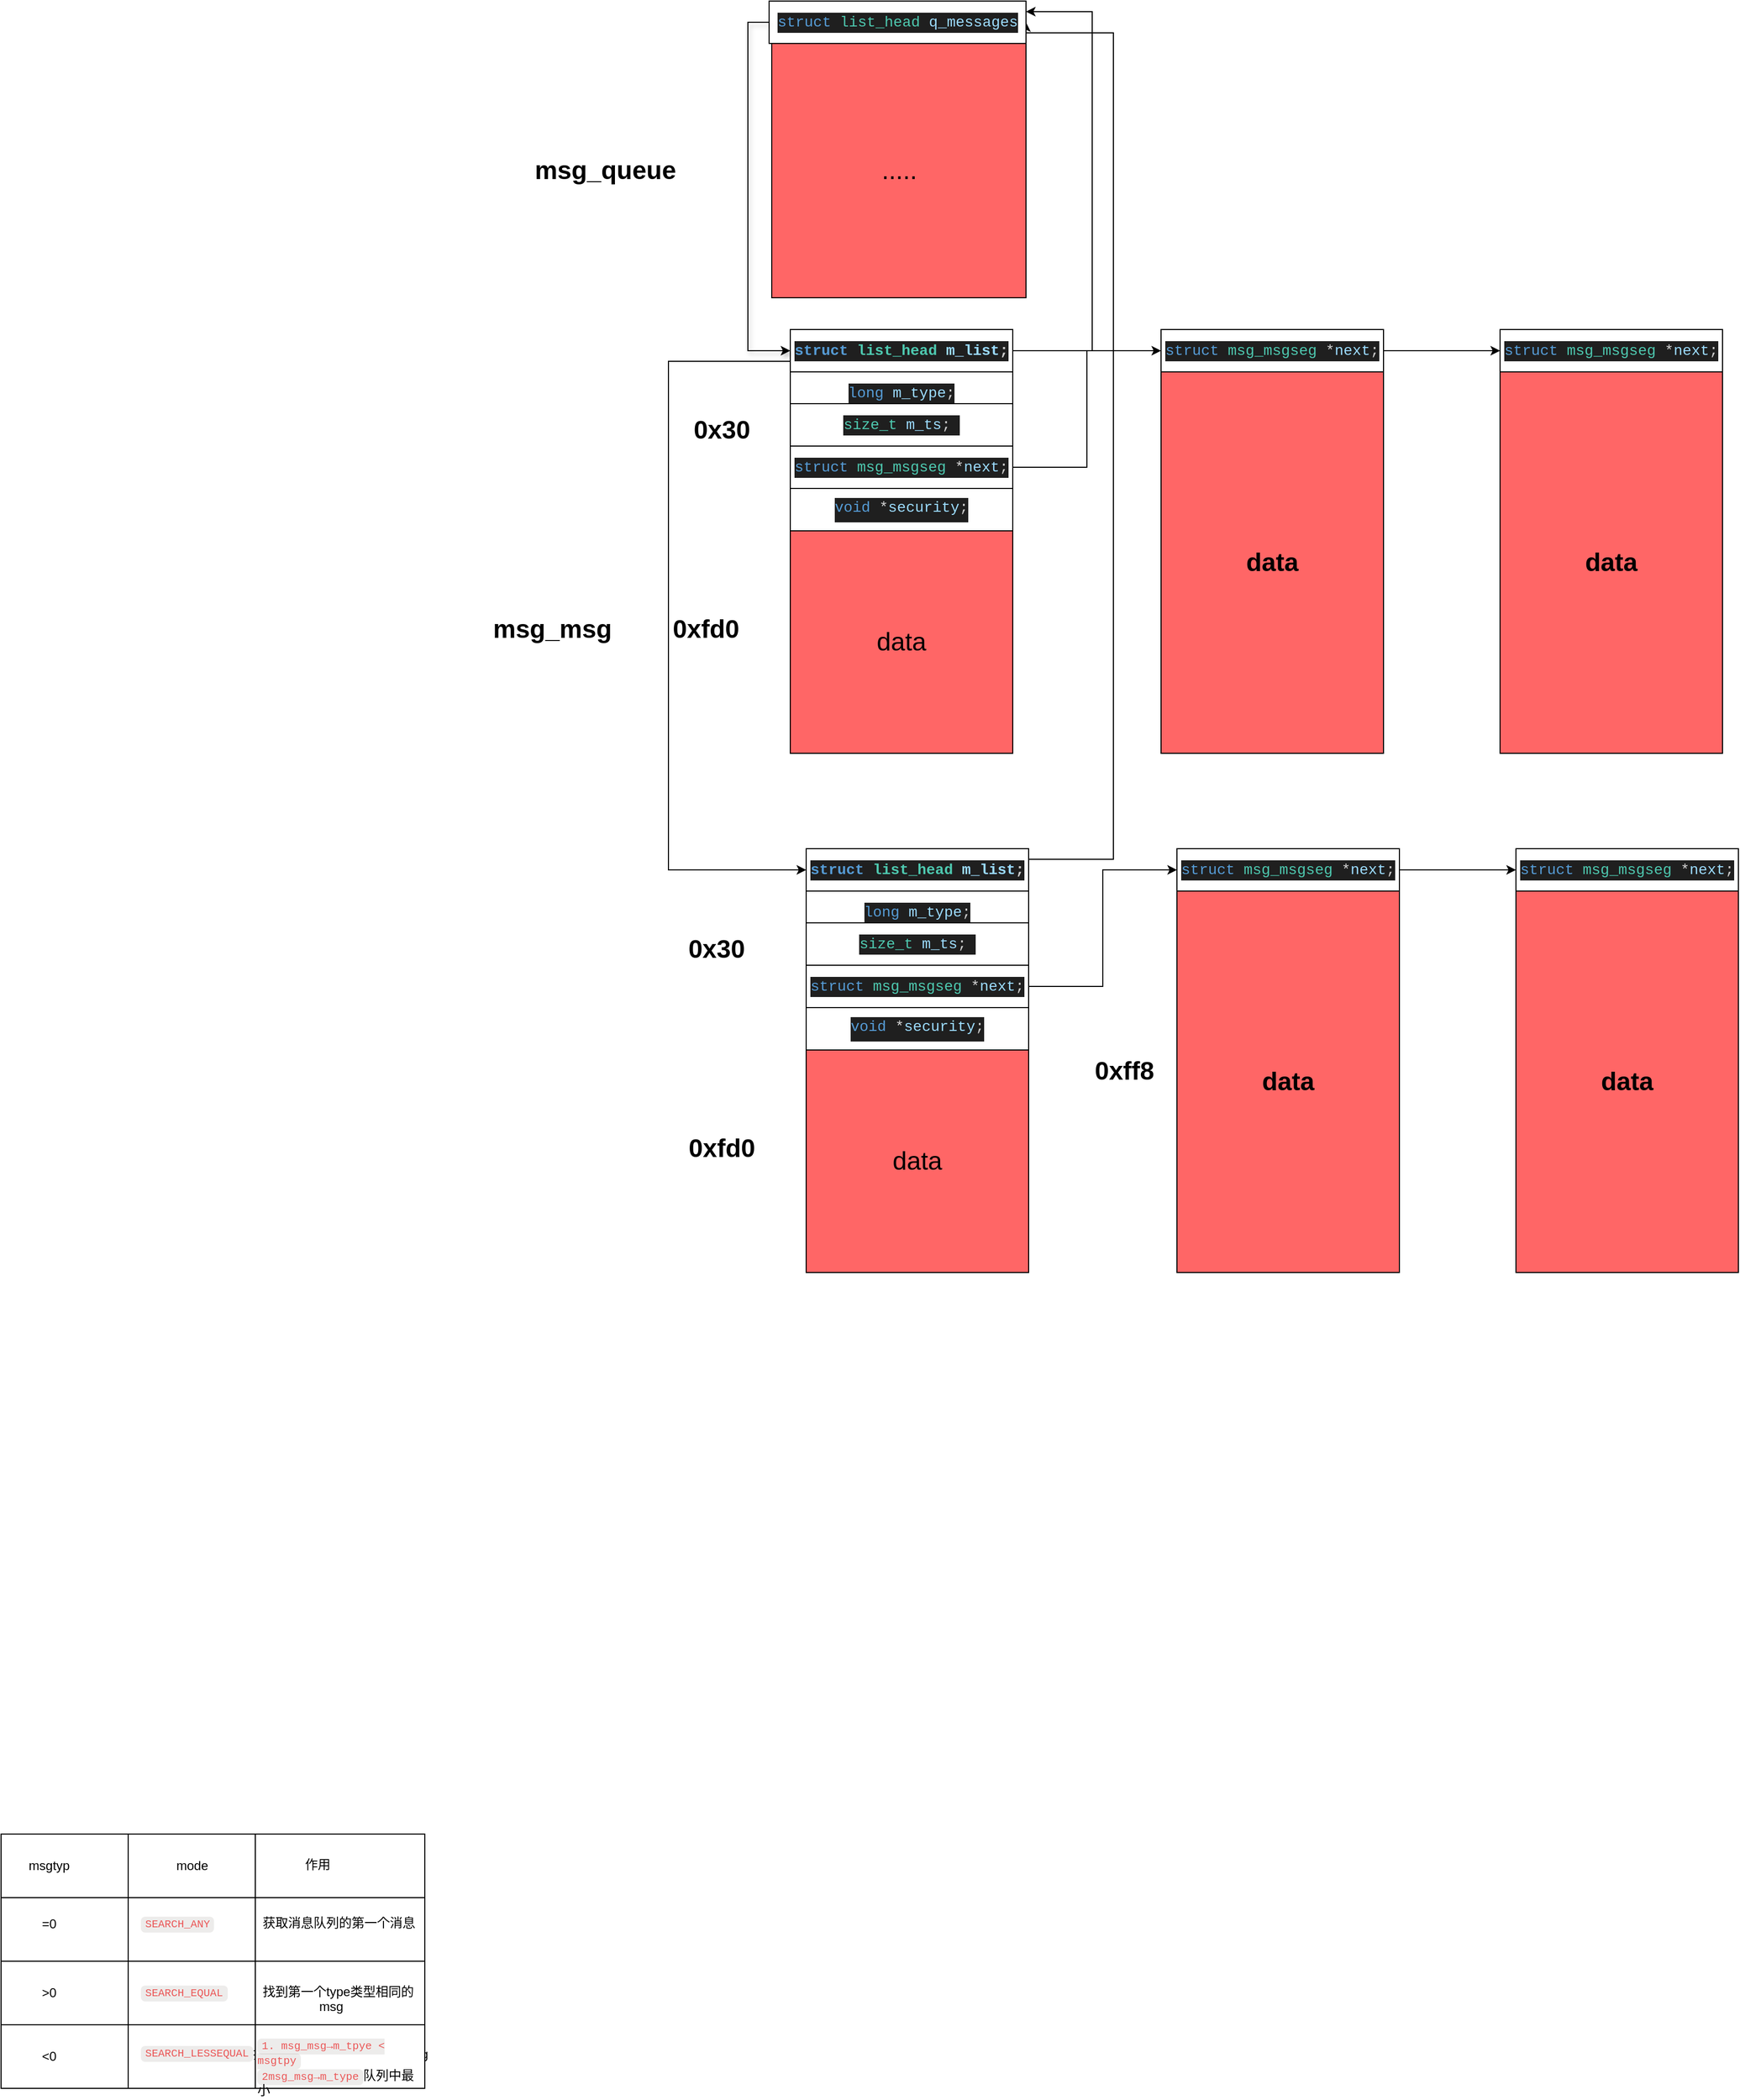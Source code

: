 <mxfile version="24.7.17">
  <diagram name="第 1 页" id="jtSVme3HzTJTa3GQ6p2B">
    <mxGraphModel dx="4239" dy="2384" grid="1" gridSize="10" guides="1" tooltips="1" connect="1" arrows="1" fold="1" page="1" pageScale="1" pageWidth="827" pageHeight="1169" math="0" shadow="0">
      <root>
        <mxCell id="0" />
        <mxCell id="1" parent="0" />
        <mxCell id="FZHJ4O8qWLm-vYG1RaeI-56" style="edgeStyle=orthogonalEdgeStyle;rounded=0;orthogonalLoop=1;jettySize=auto;html=1;exitX=1;exitY=0.25;exitDx=0;exitDy=0;entryX=1;entryY=0.5;entryDx=0;entryDy=0;" parent="1" source="FZHJ4O8qWLm-vYG1RaeI-4" target="FZHJ4O8qWLm-vYG1RaeI-50" edge="1">
          <mxGeometry relative="1" as="geometry">
            <Array as="points">
              <mxPoint x="200" y="450" />
              <mxPoint x="200" y="-330" />
              <mxPoint x="118" y="-330" />
            </Array>
          </mxGeometry>
        </mxCell>
        <mxCell id="FZHJ4O8qWLm-vYG1RaeI-4" value="&lt;div style=&quot;color: rgb(204, 204, 204); background-color: rgb(31, 31, 31); font-family: Consolas, &amp;quot;Courier New&amp;quot;, monospace; font-size: 14px; line-height: 19px; white-space: pre;&quot;&gt;&lt;b&gt;&lt;span style=&quot;color: rgb(86, 156, 214);&quot;&gt;struct&lt;/span&gt; &lt;span style=&quot;color: rgb(78, 201, 176);&quot;&gt;list_head&lt;/span&gt; &lt;span style=&quot;color: rgb(156, 220, 254);&quot;&gt;m_list&lt;/span&gt;;&lt;/b&gt;&lt;br&gt;&lt;/div&gt;" style="rounded=0;whiteSpace=wrap;html=1;" parent="1" vertex="1">
          <mxGeometry x="-90" y="440" width="210" height="40" as="geometry" />
        </mxCell>
        <mxCell id="FZHJ4O8qWLm-vYG1RaeI-10" value="&lt;h1&gt;&lt;span style=&quot;font-weight: normal;&quot;&gt;data&lt;/span&gt;&lt;/h1&gt;" style="whiteSpace=wrap;html=1;aspect=fixed;backgroundcolor=lightblue;fillColor=#FF6666;" parent="1" vertex="1">
          <mxGeometry x="-90" y="630" width="210" height="210" as="geometry" />
        </mxCell>
        <mxCell id="FZHJ4O8qWLm-vYG1RaeI-16" value="&lt;div style=&quot;color: rgb(204, 204, 204); background-color: rgb(31, 31, 31); font-family: Consolas, &amp;quot;Courier New&amp;quot;, monospace; font-size: 14px; line-height: 19px; white-space: pre;&quot;&gt;&lt;div style=&quot;line-height: 19px;&quot;&gt;&lt;span style=&quot;color: #569cd6;&quot;&gt;long&lt;/span&gt; &lt;span style=&quot;color: #9cdcfe;&quot;&gt;m_type&lt;/span&gt;;&lt;/div&gt;&lt;/div&gt;" style="rounded=0;whiteSpace=wrap;html=1;" parent="1" vertex="1">
          <mxGeometry x="-90" y="480" width="210" height="40" as="geometry" />
        </mxCell>
        <mxCell id="FZHJ4O8qWLm-vYG1RaeI-18" value="&lt;div style=&quot;color: rgb(204, 204, 204); background-color: rgb(31, 31, 31); font-family: Consolas, &amp;quot;Courier New&amp;quot;, monospace; font-size: 14px; line-height: 19px; white-space: pre;&quot;&gt;&lt;div style=&quot;line-height: 19px;&quot;&gt;&lt;div style=&quot;line-height: 19px;&quot;&gt;&lt;span style=&quot;color: #4ec9b0;&quot;&gt;size_t&lt;/span&gt; &lt;span style=&quot;color: #9cdcfe;&quot;&gt;m_ts&lt;/span&gt;;&lt;span style=&quot;color: #6a9955;&quot;&gt; &lt;/span&gt;&lt;/div&gt;&lt;/div&gt;&lt;/div&gt;" style="rounded=0;whiteSpace=wrap;html=1;" parent="1" vertex="1">
          <mxGeometry x="-90" y="510" width="210" height="40" as="geometry" />
        </mxCell>
        <mxCell id="FZHJ4O8qWLm-vYG1RaeI-22" style="edgeStyle=orthogonalEdgeStyle;rounded=0;orthogonalLoop=1;jettySize=auto;html=1;exitX=1;exitY=0.5;exitDx=0;exitDy=0;entryX=0;entryY=0.5;entryDx=0;entryDy=0;" parent="1" source="FZHJ4O8qWLm-vYG1RaeI-19" target="FZHJ4O8qWLm-vYG1RaeI-21" edge="1">
          <mxGeometry relative="1" as="geometry" />
        </mxCell>
        <mxCell id="FZHJ4O8qWLm-vYG1RaeI-19" value="&lt;div style=&quot;color: rgb(204, 204, 204); background-color: rgb(31, 31, 31); font-family: Consolas, &amp;quot;Courier New&amp;quot;, monospace; font-size: 14px; line-height: 19px; white-space: pre;&quot;&gt;&lt;span style=&quot;color: #569cd6;&quot;&gt;struct&lt;/span&gt; &lt;span style=&quot;color: #4ec9b0;&quot;&gt;msg_msgseg&lt;/span&gt; &lt;span style=&quot;color: #d4d4d4;&quot;&gt;*&lt;/span&gt;&lt;span style=&quot;color: #9cdcfe;&quot;&gt;next&lt;/span&gt;;&lt;/div&gt;" style="rounded=0;whiteSpace=wrap;html=1;" parent="1" vertex="1">
          <mxGeometry x="-90" y="550" width="210" height="40" as="geometry" />
        </mxCell>
        <mxCell id="FZHJ4O8qWLm-vYG1RaeI-20" value="&lt;div style=&quot;color: rgb(204, 204, 204); background-color: rgb(31, 31, 31); font-family: Consolas, &amp;quot;Courier New&amp;quot;, monospace; font-size: 14px; line-height: 19px; white-space: pre;&quot;&gt;&lt;span style=&quot;color: rgba(0, 0, 0, 0); font-family: monospace; font-size: 0px; text-align: start; white-space-collapse: collapse; background-color: rgb(251, 251, 251);&quot;&gt;%3CmxGraphModel%3E%3Croot%3E%3CmxCell%20id%3D%220%22%2F%3E%3CmxCell%20id%3D%221%22%20parent%3D%220%22%2F%3E%3CmxCell%20id%3D%222%22%20value%3D%22%26lt%3Bdiv%20style%3D%26quot%3Bcolor%3A%20rgb(204%2C%20204%2C%20204)%3B%20background-color%3A%20rgb(31%2C%2031%2C%2031)%3B%20font-family%3A%20Consolas%2C%20%26amp%3Bquot%3BCourier%20New%26amp%3Bquot%3B%2C%20monospace%3B%20font-size%3A%2014px%3B%20line-height%3A%2019px%3B%20white-space%3A%20pre%3B%26quot%3B%26gt%3B%26lt%3Bspan%20style%3D%26quot%3Bcolor%3A%20%23569cd6%3B%26quot%3B%26gt%3Bstruct%26lt%3B%2Fspan%26gt%3B%20%26lt%3Bspan%20style%3D%26quot%3Bcolor%3A%20%234ec9b0%3B%26quot%3B%26gt%3Bmsg_msgseg%26lt%3B%2Fspan%26gt%3B%20%26lt%3Bspan%20style%3D%26quot%3Bcolor%3A%20%23d4d4d4%3B%26quot%3B%26gt%3B*%26lt%3B%2Fspan%26gt%3B%26lt%3Bspan%20style%3D%26quot%3Bcolor%3A%20%239cdcfe%3B%26quot%3B%26gt%3Bnext%26lt%3B%2Fspan%26gt%3B%3B%26lt%3B%2Fdiv%26gt%3B%22%20style%3D%22rounded%3D0%3BwhiteSpace%3Dwrap%3Bhtml%3D1%3B%22%20vertex%3D%221%22%20parent%3D%221%22%3E%3CmxGeometry%20x%3D%22-90%22%20y%3D%22550%22%20width%3D%22210%22%20height%3D%2240%22%20as%3D%22geometry%22%2F%3E%3C%2FmxCell%3E%3C%2Froot%3E%3C%2FmxGraphModel%3E&lt;/span&gt;&lt;span style=&quot;color: rgb(86, 156, 214);&quot;&gt;void&lt;/span&gt; &lt;span style=&quot;color: rgb(212, 212, 212);&quot;&gt;*&lt;/span&gt;&lt;span style=&quot;color: rgb(156, 220, 254);&quot;&gt;security&lt;/span&gt;;&lt;/div&gt;" style="rounded=0;whiteSpace=wrap;html=1;" parent="1" vertex="1">
          <mxGeometry x="-90" y="590" width="210" height="40" as="geometry" />
        </mxCell>
        <mxCell id="FZHJ4O8qWLm-vYG1RaeI-31" style="edgeStyle=orthogonalEdgeStyle;rounded=0;orthogonalLoop=1;jettySize=auto;html=1;exitX=1;exitY=0.5;exitDx=0;exitDy=0;entryX=0;entryY=0.5;entryDx=0;entryDy=0;" parent="1" source="FZHJ4O8qWLm-vYG1RaeI-21" target="FZHJ4O8qWLm-vYG1RaeI-29" edge="1">
          <mxGeometry relative="1" as="geometry" />
        </mxCell>
        <mxCell id="FZHJ4O8qWLm-vYG1RaeI-21" value="&lt;div style=&quot;color: rgb(204, 204, 204); background-color: rgb(31, 31, 31); font-family: Consolas, &amp;quot;Courier New&amp;quot;, monospace; font-size: 14px; line-height: 19px; white-space: pre;&quot;&gt;&lt;div style=&quot;line-height: 19px;&quot;&gt;&lt;span style=&quot;color: #569cd6;&quot;&gt;struct&lt;/span&gt; &lt;span style=&quot;color: #4ec9b0;&quot;&gt;msg_msgseg&lt;/span&gt; &lt;span style=&quot;color: #d4d4d4;&quot;&gt;*&lt;/span&gt;&lt;span style=&quot;color: #9cdcfe;&quot;&gt;next&lt;/span&gt;;&lt;/div&gt;&lt;/div&gt;" style="rounded=0;whiteSpace=wrap;html=1;" parent="1" vertex="1">
          <mxGeometry x="260" y="440" width="210" height="40" as="geometry" />
        </mxCell>
        <mxCell id="FZHJ4O8qWLm-vYG1RaeI-23" value="&lt;h1&gt;data&lt;/h1&gt;" style="rounded=0;whiteSpace=wrap;html=1;fillColor=#FF6666;" parent="1" vertex="1">
          <mxGeometry x="260" y="480" width="210" height="360" as="geometry" />
        </mxCell>
        <mxCell id="FZHJ4O8qWLm-vYG1RaeI-26" value="&lt;h1&gt;0x30&lt;/h1&gt;" style="text;html=1;align=center;verticalAlign=middle;resizable=0;points=[];autosize=1;strokeColor=none;fillColor=none;" parent="1" vertex="1">
          <mxGeometry x="-215" y="500" width="80" height="70" as="geometry" />
        </mxCell>
        <mxCell id="FZHJ4O8qWLm-vYG1RaeI-28" value="&lt;h1&gt;0xfd0&lt;/h1&gt;" style="text;html=1;align=center;verticalAlign=middle;resizable=0;points=[];autosize=1;strokeColor=none;fillColor=none;" parent="1" vertex="1">
          <mxGeometry x="-215" y="688" width="90" height="70" as="geometry" />
        </mxCell>
        <mxCell id="FZHJ4O8qWLm-vYG1RaeI-29" value="&lt;div style=&quot;color: rgb(204, 204, 204); background-color: rgb(31, 31, 31); font-family: Consolas, &amp;quot;Courier New&amp;quot;, monospace; font-size: 14px; line-height: 19px; white-space: pre;&quot;&gt;&lt;div style=&quot;line-height: 19px;&quot;&gt;&lt;span style=&quot;color: #569cd6;&quot;&gt;struct&lt;/span&gt; &lt;span style=&quot;color: #4ec9b0;&quot;&gt;msg_msgseg&lt;/span&gt; &lt;span style=&quot;color: #d4d4d4;&quot;&gt;*&lt;/span&gt;&lt;span style=&quot;color: #9cdcfe;&quot;&gt;next&lt;/span&gt;;&lt;/div&gt;&lt;/div&gt;" style="rounded=0;whiteSpace=wrap;html=1;" parent="1" vertex="1">
          <mxGeometry x="580" y="440" width="210" height="40" as="geometry" />
        </mxCell>
        <mxCell id="FZHJ4O8qWLm-vYG1RaeI-30" value="&lt;h1&gt;data&lt;/h1&gt;" style="rounded=0;whiteSpace=wrap;html=1;fillColor=#FF6666;" parent="1" vertex="1">
          <mxGeometry x="580" y="480" width="210" height="360" as="geometry" />
        </mxCell>
        <mxCell id="FZHJ4O8qWLm-vYG1RaeI-47" style="edgeStyle=orthogonalEdgeStyle;rounded=0;orthogonalLoop=1;jettySize=auto;html=1;exitX=0;exitY=0.75;exitDx=0;exitDy=0;entryX=0;entryY=0.5;entryDx=0;entryDy=0;" parent="1" source="FZHJ4O8qWLm-vYG1RaeI-32" target="FZHJ4O8qWLm-vYG1RaeI-4" edge="1">
          <mxGeometry relative="1" as="geometry">
            <mxPoint x="-355" y="480" as="targetPoint" />
            <mxPoint x="-370.0" y="-40" as="sourcePoint" />
            <Array as="points">
              <mxPoint x="-220" y="-20" />
              <mxPoint x="-220" y="460" />
            </Array>
          </mxGeometry>
        </mxCell>
        <mxCell id="FZHJ4O8qWLm-vYG1RaeI-54" style="edgeStyle=orthogonalEdgeStyle;rounded=0;orthogonalLoop=1;jettySize=auto;html=1;exitX=1;exitY=0.5;exitDx=0;exitDy=0;entryX=1;entryY=0.25;entryDx=0;entryDy=0;" parent="1" source="FZHJ4O8qWLm-vYG1RaeI-32" target="FZHJ4O8qWLm-vYG1RaeI-50" edge="1">
          <mxGeometry relative="1" as="geometry">
            <Array as="points">
              <mxPoint x="180" y="-30" />
              <mxPoint x="180" y="-350" />
            </Array>
          </mxGeometry>
        </mxCell>
        <mxCell id="FZHJ4O8qWLm-vYG1RaeI-32" value="&lt;div style=&quot;color: rgb(204, 204, 204); background-color: rgb(31, 31, 31); font-family: Consolas, &amp;quot;Courier New&amp;quot;, monospace; font-size: 14px; line-height: 19px; white-space: pre;&quot;&gt;&lt;b&gt;&lt;span style=&quot;color: rgb(86, 156, 214);&quot;&gt;struct&lt;/span&gt; &lt;span style=&quot;color: rgb(78, 201, 176);&quot;&gt;list_head&lt;/span&gt; &lt;span style=&quot;color: rgb(156, 220, 254);&quot;&gt;m_list&lt;/span&gt;;&lt;/b&gt;&lt;br&gt;&lt;/div&gt;" style="rounded=0;whiteSpace=wrap;html=1;" parent="1" vertex="1">
          <mxGeometry x="-105" y="-50" width="210" height="40" as="geometry" />
        </mxCell>
        <mxCell id="FZHJ4O8qWLm-vYG1RaeI-33" value="&lt;h1&gt;&lt;span style=&quot;font-weight: normal;&quot;&gt;data&lt;/span&gt;&lt;/h1&gt;" style="whiteSpace=wrap;html=1;aspect=fixed;backgroundcolor=lightblue;fillColor=#FF6666;" parent="1" vertex="1">
          <mxGeometry x="-105" y="140" width="210" height="210" as="geometry" />
        </mxCell>
        <mxCell id="FZHJ4O8qWLm-vYG1RaeI-34" value="&lt;div style=&quot;color: rgb(204, 204, 204); background-color: rgb(31, 31, 31); font-family: Consolas, &amp;quot;Courier New&amp;quot;, monospace; font-size: 14px; line-height: 19px; white-space: pre;&quot;&gt;&lt;div style=&quot;line-height: 19px;&quot;&gt;&lt;span style=&quot;color: #569cd6;&quot;&gt;long&lt;/span&gt; &lt;span style=&quot;color: #9cdcfe;&quot;&gt;m_type&lt;/span&gt;;&lt;/div&gt;&lt;/div&gt;" style="rounded=0;whiteSpace=wrap;html=1;" parent="1" vertex="1">
          <mxGeometry x="-105" y="-10" width="210" height="40" as="geometry" />
        </mxCell>
        <mxCell id="FZHJ4O8qWLm-vYG1RaeI-35" value="&lt;div style=&quot;color: rgb(204, 204, 204); background-color: rgb(31, 31, 31); font-family: Consolas, &amp;quot;Courier New&amp;quot;, monospace; font-size: 14px; line-height: 19px; white-space: pre;&quot;&gt;&lt;div style=&quot;line-height: 19px;&quot;&gt;&lt;div style=&quot;line-height: 19px;&quot;&gt;&lt;span style=&quot;color: #4ec9b0;&quot;&gt;size_t&lt;/span&gt; &lt;span style=&quot;color: #9cdcfe;&quot;&gt;m_ts&lt;/span&gt;;&lt;span style=&quot;color: #6a9955;&quot;&gt; &lt;/span&gt;&lt;/div&gt;&lt;/div&gt;&lt;/div&gt;" style="rounded=0;whiteSpace=wrap;html=1;" parent="1" vertex="1">
          <mxGeometry x="-105" y="20" width="210" height="40" as="geometry" />
        </mxCell>
        <mxCell id="FZHJ4O8qWLm-vYG1RaeI-36" style="edgeStyle=orthogonalEdgeStyle;rounded=0;orthogonalLoop=1;jettySize=auto;html=1;exitX=1;exitY=0.5;exitDx=0;exitDy=0;entryX=0;entryY=0.5;entryDx=0;entryDy=0;" parent="1" source="FZHJ4O8qWLm-vYG1RaeI-37" target="FZHJ4O8qWLm-vYG1RaeI-40" edge="1">
          <mxGeometry relative="1" as="geometry" />
        </mxCell>
        <mxCell id="FZHJ4O8qWLm-vYG1RaeI-37" value="&lt;div style=&quot;color: rgb(204, 204, 204); background-color: rgb(31, 31, 31); font-family: Consolas, &amp;quot;Courier New&amp;quot;, monospace; font-size: 14px; line-height: 19px; white-space: pre;&quot;&gt;&lt;span style=&quot;color: #569cd6;&quot;&gt;struct&lt;/span&gt; &lt;span style=&quot;color: #4ec9b0;&quot;&gt;msg_msgseg&lt;/span&gt; &lt;span style=&quot;color: #d4d4d4;&quot;&gt;*&lt;/span&gt;&lt;span style=&quot;color: #9cdcfe;&quot;&gt;next&lt;/span&gt;;&lt;/div&gt;" style="rounded=0;whiteSpace=wrap;html=1;" parent="1" vertex="1">
          <mxGeometry x="-105" y="60" width="210" height="40" as="geometry" />
        </mxCell>
        <mxCell id="FZHJ4O8qWLm-vYG1RaeI-38" value="&lt;div style=&quot;color: rgb(204, 204, 204); background-color: rgb(31, 31, 31); font-family: Consolas, &amp;quot;Courier New&amp;quot;, monospace; font-size: 14px; line-height: 19px; white-space: pre;&quot;&gt;&lt;span style=&quot;color: rgba(0, 0, 0, 0); font-family: monospace; font-size: 0px; text-align: start; white-space-collapse: collapse; background-color: rgb(251, 251, 251);&quot;&gt;%3CmxGraphModel%3E%3Croot%3E%3CmxCell%20id%3D%220%22%2F%3E%3CmxCell%20id%3D%221%22%20parent%3D%220%22%2F%3E%3CmxCell%20id%3D%222%22%20value%3D%22%26lt%3Bdiv%20style%3D%26quot%3Bcolor%3A%20rgb(204%2C%20204%2C%20204)%3B%20background-color%3A%20rgb(31%2C%2031%2C%2031)%3B%20font-family%3A%20Consolas%2C%20%26amp%3Bquot%3BCourier%20New%26amp%3Bquot%3B%2C%20monospace%3B%20font-size%3A%2014px%3B%20line-height%3A%2019px%3B%20white-space%3A%20pre%3B%26quot%3B%26gt%3B%26lt%3Bspan%20style%3D%26quot%3Bcolor%3A%20%23569cd6%3B%26quot%3B%26gt%3Bstruct%26lt%3B%2Fspan%26gt%3B%20%26lt%3Bspan%20style%3D%26quot%3Bcolor%3A%20%234ec9b0%3B%26quot%3B%26gt%3Bmsg_msgseg%26lt%3B%2Fspan%26gt%3B%20%26lt%3Bspan%20style%3D%26quot%3Bcolor%3A%20%23d4d4d4%3B%26quot%3B%26gt%3B*%26lt%3B%2Fspan%26gt%3B%26lt%3Bspan%20style%3D%26quot%3Bcolor%3A%20%239cdcfe%3B%26quot%3B%26gt%3Bnext%26lt%3B%2Fspan%26gt%3B%3B%26lt%3B%2Fdiv%26gt%3B%22%20style%3D%22rounded%3D0%3BwhiteSpace%3Dwrap%3Bhtml%3D1%3B%22%20vertex%3D%221%22%20parent%3D%221%22%3E%3CmxGeometry%20x%3D%22-90%22%20y%3D%22550%22%20width%3D%22210%22%20height%3D%2240%22%20as%3D%22geometry%22%2F%3E%3C%2FmxCell%3E%3C%2Froot%3E%3C%2FmxGraphModel%3E&lt;/span&gt;&lt;span style=&quot;color: rgb(86, 156, 214);&quot;&gt;void&lt;/span&gt; &lt;span style=&quot;color: rgb(212, 212, 212);&quot;&gt;*&lt;/span&gt;&lt;span style=&quot;color: rgb(156, 220, 254);&quot;&gt;security&lt;/span&gt;;&lt;/div&gt;" style="rounded=0;whiteSpace=wrap;html=1;" parent="1" vertex="1">
          <mxGeometry x="-105" y="100" width="210" height="40" as="geometry" />
        </mxCell>
        <mxCell id="FZHJ4O8qWLm-vYG1RaeI-39" style="edgeStyle=orthogonalEdgeStyle;rounded=0;orthogonalLoop=1;jettySize=auto;html=1;exitX=1;exitY=0.5;exitDx=0;exitDy=0;entryX=0;entryY=0.5;entryDx=0;entryDy=0;" parent="1" source="FZHJ4O8qWLm-vYG1RaeI-40" target="FZHJ4O8qWLm-vYG1RaeI-45" edge="1">
          <mxGeometry relative="1" as="geometry" />
        </mxCell>
        <mxCell id="FZHJ4O8qWLm-vYG1RaeI-40" value="&lt;div style=&quot;color: rgb(204, 204, 204); background-color: rgb(31, 31, 31); font-family: Consolas, &amp;quot;Courier New&amp;quot;, monospace; font-size: 14px; line-height: 19px; white-space: pre;&quot;&gt;&lt;div style=&quot;line-height: 19px;&quot;&gt;&lt;span style=&quot;color: #569cd6;&quot;&gt;struct&lt;/span&gt; &lt;span style=&quot;color: #4ec9b0;&quot;&gt;msg_msgseg&lt;/span&gt; &lt;span style=&quot;color: #d4d4d4;&quot;&gt;*&lt;/span&gt;&lt;span style=&quot;color: #9cdcfe;&quot;&gt;next&lt;/span&gt;;&lt;/div&gt;&lt;/div&gt;" style="rounded=0;whiteSpace=wrap;html=1;" parent="1" vertex="1">
          <mxGeometry x="245" y="-50" width="210" height="40" as="geometry" />
        </mxCell>
        <mxCell id="FZHJ4O8qWLm-vYG1RaeI-41" value="&lt;h1&gt;data&lt;/h1&gt;" style="rounded=0;whiteSpace=wrap;html=1;fillColor=#FF6666;" parent="1" vertex="1">
          <mxGeometry x="245" y="-10" width="210" height="360" as="geometry" />
        </mxCell>
        <mxCell id="FZHJ4O8qWLm-vYG1RaeI-43" value="&lt;h1&gt;0x30&lt;/h1&gt;" style="text;html=1;align=center;verticalAlign=middle;resizable=0;points=[];autosize=1;strokeColor=none;fillColor=none;" parent="1" vertex="1">
          <mxGeometry x="-210" y="10" width="80" height="70" as="geometry" />
        </mxCell>
        <mxCell id="FZHJ4O8qWLm-vYG1RaeI-44" value="&lt;h1&gt;0xfd0&lt;/h1&gt;" style="text;html=1;align=center;verticalAlign=middle;resizable=0;points=[];autosize=1;strokeColor=none;fillColor=none;" parent="1" vertex="1">
          <mxGeometry x="-230" y="198" width="90" height="70" as="geometry" />
        </mxCell>
        <mxCell id="FZHJ4O8qWLm-vYG1RaeI-45" value="&lt;div style=&quot;color: rgb(204, 204, 204); background-color: rgb(31, 31, 31); font-family: Consolas, &amp;quot;Courier New&amp;quot;, monospace; font-size: 14px; line-height: 19px; white-space: pre;&quot;&gt;&lt;div style=&quot;line-height: 19px;&quot;&gt;&lt;span style=&quot;color: #569cd6;&quot;&gt;struct&lt;/span&gt; &lt;span style=&quot;color: #4ec9b0;&quot;&gt;msg_msgseg&lt;/span&gt; &lt;span style=&quot;color: #d4d4d4;&quot;&gt;*&lt;/span&gt;&lt;span style=&quot;color: #9cdcfe;&quot;&gt;next&lt;/span&gt;;&lt;/div&gt;&lt;/div&gt;" style="rounded=0;whiteSpace=wrap;html=1;" parent="1" vertex="1">
          <mxGeometry x="565" y="-50" width="210" height="40" as="geometry" />
        </mxCell>
        <mxCell id="FZHJ4O8qWLm-vYG1RaeI-46" value="&lt;h1&gt;data&lt;/h1&gt;" style="rounded=0;whiteSpace=wrap;html=1;fillColor=#FF6666;" parent="1" vertex="1">
          <mxGeometry x="565" y="-10" width="210" height="360" as="geometry" />
        </mxCell>
        <mxCell id="FZHJ4O8qWLm-vYG1RaeI-50" value="&lt;div style=&quot;color: rgb(204, 204, 204); background-color: rgb(31, 31, 31); font-family: Consolas, &amp;quot;Courier New&amp;quot;, monospace; font-size: 14px; line-height: 19px; white-space: pre;&quot;&gt;&lt;div style=&quot;line-height: 19px;&quot;&gt;&lt;span style=&quot;color: #569cd6;&quot;&gt;struct&lt;/span&gt; &lt;span style=&quot;color: #4ec9b0;&quot;&gt;list_head&lt;/span&gt; &lt;span style=&quot;color: #9cdcfe;&quot;&gt;q_messages&lt;/span&gt;&lt;/div&gt;&lt;/div&gt;" style="rounded=0;whiteSpace=wrap;html=1;" parent="1" vertex="1">
          <mxGeometry x="-125" y="-360" width="242.5" height="40" as="geometry" />
        </mxCell>
        <mxCell id="FZHJ4O8qWLm-vYG1RaeI-51" style="edgeStyle=orthogonalEdgeStyle;rounded=0;orthogonalLoop=1;jettySize=auto;html=1;entryX=0;entryY=0.5;entryDx=0;entryDy=0;exitX=0;exitY=0.5;exitDx=0;exitDy=0;fillColor=#FF6666;strokeColor=default;shadow=1;" parent="1" source="FZHJ4O8qWLm-vYG1RaeI-50" target="FZHJ4O8qWLm-vYG1RaeI-32" edge="1">
          <mxGeometry relative="1" as="geometry">
            <mxPoint x="-130.0" y="-70.0" as="targetPoint" />
          </mxGeometry>
        </mxCell>
        <mxCell id="FZHJ4O8qWLm-vYG1RaeI-57" value="&lt;h1&gt;&lt;span style=&quot;font-weight: 400;&quot;&gt;.....&lt;/span&gt;&lt;/h1&gt;" style="whiteSpace=wrap;html=1;backgroundcolor=lightblue;fillColor=#FF6666;" parent="1" vertex="1">
          <mxGeometry x="-122.5" y="-320" width="240" height="240" as="geometry" />
        </mxCell>
        <mxCell id="FZHJ4O8qWLm-vYG1RaeI-59" value="msg_queue" style="text;strokeColor=none;fillColor=none;html=1;fontSize=24;fontStyle=1;verticalAlign=middle;align=center;" parent="1" vertex="1">
          <mxGeometry x="-330" y="-220" width="100" height="40" as="geometry" />
        </mxCell>
        <mxCell id="FZHJ4O8qWLm-vYG1RaeI-62" value="&lt;h1&gt;msg_msg&lt;/h1&gt;" style="text;html=1;align=center;verticalAlign=middle;resizable=0;points=[];autosize=1;strokeColor=none;fillColor=none;" parent="1" vertex="1">
          <mxGeometry x="-400" y="198" width="140" height="70" as="geometry" />
        </mxCell>
        <mxCell id="FZHJ4O8qWLm-vYG1RaeI-63" value="0xff8" style="text;strokeColor=none;fillColor=none;html=1;fontSize=24;fontStyle=1;verticalAlign=middle;align=center;" parent="1" vertex="1">
          <mxGeometry x="160" y="630" width="100" height="40" as="geometry" />
        </mxCell>
        <mxCell id="r_F1wXpwfsaCavAWLfSl-55" value="" style="verticalLabelPosition=bottom;verticalAlign=top;html=1;shape=mxgraph.basic.rect;fillColor2=none;strokeWidth=1;size=20;indent=5;" vertex="1" parent="1">
          <mxGeometry x="-850" y="1370" width="120" height="60" as="geometry" />
        </mxCell>
        <mxCell id="r_F1wXpwfsaCavAWLfSl-56" value="&lt;div&gt;&lt;br&gt;&lt;/div&gt;" style="verticalLabelPosition=bottom;verticalAlign=top;html=1;shape=mxgraph.basic.rect;fillColor2=none;strokeWidth=1;size=20;indent=5;" vertex="1" parent="1">
          <mxGeometry x="-850" y="1430" width="120" height="60" as="geometry" />
        </mxCell>
        <mxCell id="r_F1wXpwfsaCavAWLfSl-57" value="" style="verticalLabelPosition=bottom;verticalAlign=top;html=1;shape=mxgraph.basic.rect;fillColor2=none;strokeWidth=1;size=20;indent=5;" vertex="1" parent="1">
          <mxGeometry x="-730" y="1370" width="120" height="60" as="geometry" />
        </mxCell>
        <mxCell id="r_F1wXpwfsaCavAWLfSl-58" value="" style="verticalLabelPosition=bottom;verticalAlign=top;html=1;shape=mxgraph.basic.rect;fillColor2=none;strokeWidth=1;size=20;indent=5;" vertex="1" parent="1">
          <mxGeometry x="-730" y="1430" width="120" height="60" as="geometry" />
        </mxCell>
        <mxCell id="r_F1wXpwfsaCavAWLfSl-63" value="" style="verticalLabelPosition=bottom;verticalAlign=top;html=1;shape=mxgraph.basic.rect;fillColor2=none;strokeWidth=1;size=20;indent=5;" vertex="1" parent="1">
          <mxGeometry x="-850" y="1490" width="120" height="60" as="geometry" />
        </mxCell>
        <mxCell id="r_F1wXpwfsaCavAWLfSl-64" value="" style="verticalLabelPosition=bottom;verticalAlign=top;html=1;shape=mxgraph.basic.rect;fillColor2=none;strokeWidth=1;size=20;indent=5;" vertex="1" parent="1">
          <mxGeometry x="-850" y="1550" width="120" height="60" as="geometry" />
        </mxCell>
        <mxCell id="r_F1wXpwfsaCavAWLfSl-65" value="&#xa;&lt;span class=&quot;notion-enable-hover&quot; spellcheck=&quot;false&quot; data-token-index=&quot;0&quot; style=&quot;font-family:&amp;quot;SFMono-Regular&amp;quot;, Menlo, Consolas, &amp;quot;PT Mono&amp;quot;, &amp;quot;Liberation Mono&amp;quot;, Courier, monospace;line-height:normal;background:rgba(135,131,120,.15);color:#EB5757;border-radius:4px;font-size:85%;padding:0.2em 0.4em&quot;&gt;SEARCH_LESSEQUAL&lt;/span&gt;&#xa;&#xa;" style="verticalLabelPosition=bottom;verticalAlign=top;html=1;shape=mxgraph.basic.rect;fillColor2=none;strokeWidth=1;size=20;indent=5;" vertex="1" parent="1">
          <mxGeometry x="-730" y="1490" width="120" height="60" as="geometry" />
        </mxCell>
        <mxCell id="r_F1wXpwfsaCavAWLfSl-66" value="" style="verticalLabelPosition=bottom;verticalAlign=top;html=1;shape=mxgraph.basic.rect;fillColor2=none;strokeWidth=1;size=20;indent=5;" vertex="1" parent="1">
          <mxGeometry x="-730" y="1550" width="120" height="60" as="geometry" />
        </mxCell>
        <mxCell id="r_F1wXpwfsaCavAWLfSl-67" value="" style="verticalLabelPosition=bottom;verticalAlign=top;html=1;shape=mxgraph.basic.rect;fillColor2=none;strokeWidth=1;size=20;indent=5;" vertex="1" parent="1">
          <mxGeometry x="-610" y="1370" width="160" height="60" as="geometry" />
        </mxCell>
        <mxCell id="r_F1wXpwfsaCavAWLfSl-68" value="" style="verticalLabelPosition=bottom;verticalAlign=top;html=1;shape=mxgraph.basic.rect;fillColor2=none;strokeWidth=1;size=20;indent=5;" vertex="1" parent="1">
          <mxGeometry x="-610" y="1430" width="160" height="60" as="geometry" />
        </mxCell>
        <mxCell id="r_F1wXpwfsaCavAWLfSl-71" value="&#xa;找到第一个type类型相同的msg&#xa;&#xa;" style="verticalLabelPosition=bottom;verticalAlign=top;html=1;shape=mxgraph.basic.rect;fillColor2=none;strokeWidth=1;size=20;indent=5;" vertex="1" parent="1">
          <mxGeometry x="-610" y="1490" width="160" height="60" as="geometry" />
        </mxCell>
        <mxCell id="r_F1wXpwfsaCavAWLfSl-72" value="" style="verticalLabelPosition=bottom;verticalAlign=top;html=1;shape=mxgraph.basic.rect;fillColor2=none;strokeWidth=1;size=20;indent=5;" vertex="1" parent="1">
          <mxGeometry x="-610" y="1550" width="160" height="60" as="geometry" />
        </mxCell>
        <mxCell id="r_F1wXpwfsaCavAWLfSl-75" value="msgtyp" style="text;html=1;align=center;verticalAlign=middle;resizable=0;points=[];autosize=1;strokeColor=none;fillColor=none;" vertex="1" parent="1">
          <mxGeometry x="-835" y="1385" width="60" height="30" as="geometry" />
        </mxCell>
        <mxCell id="r_F1wXpwfsaCavAWLfSl-76" value="=0" style="text;html=1;align=center;verticalAlign=middle;resizable=0;points=[];autosize=1;strokeColor=none;fillColor=none;" vertex="1" parent="1">
          <mxGeometry x="-825" y="1440" width="40" height="30" as="geometry" />
        </mxCell>
        <mxCell id="r_F1wXpwfsaCavAWLfSl-78" value="&amp;lt;0" style="text;html=1;align=center;verticalAlign=middle;resizable=0;points=[];autosize=1;strokeColor=none;fillColor=none;" vertex="1" parent="1">
          <mxGeometry x="-825" y="1565" width="40" height="30" as="geometry" />
        </mxCell>
        <mxCell id="r_F1wXpwfsaCavAWLfSl-80" value="&amp;gt;0" style="text;html=1;align=center;verticalAlign=middle;resizable=0;points=[];autosize=1;strokeColor=none;fillColor=none;" vertex="1" parent="1">
          <mxGeometry x="-825" y="1505" width="40" height="30" as="geometry" />
        </mxCell>
        <mxCell id="r_F1wXpwfsaCavAWLfSl-82" value="mode" style="text;html=1;align=center;verticalAlign=middle;resizable=0;points=[];autosize=1;strokeColor=none;fillColor=none;" vertex="1" parent="1">
          <mxGeometry x="-695" y="1385" width="50" height="30" as="geometry" />
        </mxCell>
        <mxCell id="r_F1wXpwfsaCavAWLfSl-83" value="&lt;span class=&quot;notion-enable-hover&quot; spellcheck=&quot;false&quot; data-token-index=&quot;0&quot; style=&quot;font-family:&amp;quot;SFMono-Regular&amp;quot;, Menlo, Consolas, &amp;quot;PT Mono&amp;quot;, &amp;quot;Liberation Mono&amp;quot;, Courier, monospace;line-height:normal;background:rgba(135,131,120,.15);color:#EB5757;border-radius:4px;font-size:85%;padding:0.2em 0.4em&quot;&gt;SEARCH_ANY&lt;/span&gt;" style="text;whiteSpace=wrap;html=1;" vertex="1" parent="1">
          <mxGeometry x="-720" y="1440" width="110" height="40" as="geometry" />
        </mxCell>
        <mxCell id="r_F1wXpwfsaCavAWLfSl-84" value="&lt;span class=&quot;notion-enable-hover&quot; spellcheck=&quot;false&quot; data-token-index=&quot;0&quot; style=&quot;font-family:&amp;quot;SFMono-Regular&amp;quot;, Menlo, Consolas, &amp;quot;PT Mono&amp;quot;, &amp;quot;Liberation Mono&amp;quot;, Courier, monospace;line-height:normal;background:rgba(135,131,120,.15);color:#EB5757;border-radius:4px;font-size:85%;padding:0.2em 0.4em&quot;&gt;SEARCH_EQUAL&lt;/span&gt;" style="text;whiteSpace=wrap;html=1;" vertex="1" parent="1">
          <mxGeometry x="-720" y="1505" width="130" height="40" as="geometry" />
        </mxCell>
        <mxCell id="r_F1wXpwfsaCavAWLfSl-85" value="&lt;blockquote&gt;&lt;span style=&quot;font-family:&amp;quot;SFMono-Regular&amp;quot;, Menlo, Consolas, &amp;quot;PT Mono&amp;quot;, &amp;quot;Liberation Mono&amp;quot;, Courier, monospace;line-height:normal;background:rgba(135,131,120,.15);color:#EB5757;border-radius:4px;font-size:85%;padding:0.2em 0.4em&quot; data-token-index=&quot;0&quot; spellcheck=&quot;false&quot; class=&quot;notion-enable-hover&quot;&gt;SEARCH_LESSEQUAL&lt;/span&gt;&lt;/blockquote&gt;" style="text;whiteSpace=wrap;html=1;" vertex="1" parent="1">
          <mxGeometry x="-760" y="1550" width="130" height="40" as="geometry" />
        </mxCell>
        <mxCell id="r_F1wXpwfsaCavAWLfSl-87" value="获取消息队列的第一个消息" style="text;whiteSpace=wrap;html=1;" vertex="1" parent="1">
          <mxGeometry x="-605" y="1440" width="150" height="40" as="geometry" />
        </mxCell>
        <mxCell id="r_F1wXpwfsaCavAWLfSl-88" value="作用" style="text;whiteSpace=wrap;html=1;" vertex="1" parent="1">
          <mxGeometry x="-565" y="1385" width="180" height="40" as="geometry" />
        </mxCell>
        <mxCell id="r_F1wXpwfsaCavAWLfSl-89" value="找到第一个type类型相同的&amp;nbsp; &lt;span style=&quot;white-space: pre;&quot;&gt;&#x9;&lt;/span&gt;&lt;span style=&quot;white-space: pre;&quot;&gt;&#x9;&lt;/span&gt;msg" style="text;whiteSpace=wrap;html=1;" vertex="1" parent="1">
          <mxGeometry x="-605" y="1505" width="150" height="40" as="geometry" />
        </mxCell>
        <mxCell id="r_F1wXpwfsaCavAWLfSl-90" value="&lt;span style=&quot;font-family:&amp;quot;SFMono-Regular&amp;quot;, Menlo, Consolas, &amp;quot;PT Mono&amp;quot;, &amp;quot;Liberation Mono&amp;quot;, Courier, monospace;line-height:normal;background:rgba(135,131,120,.15);color:#EB5757;border-radius:4px;font-size:85%;padding:0.2em 0.4em&quot; data-token-index=&quot;0&quot; spellcheck=&quot;false&quot; class=&quot;notion-enable-hover&quot;&gt;1. msg_msg→m_tpye &amp;lt; msgtpy&lt;/span&gt; &lt;br&gt;&lt;span style=&quot;font-family:&amp;quot;SFMono-Regular&amp;quot;, Menlo, Consolas, &amp;quot;PT Mono&amp;quot;, &amp;quot;Liberation Mono&amp;quot;, Courier, monospace;line-height:normal;background:rgba(135,131,120,.15);color:#EB5757;border-radius:4px;font-size:85%;padding:0.2em 0.4em&quot; data-token-index=&quot;2&quot; spellcheck=&quot;false&quot; class=&quot;notion-enable-hover&quot;&gt;2msg_msg→m_type&lt;/span&gt;队列中最小" style="text;whiteSpace=wrap;html=1;" vertex="1" parent="1">
          <mxGeometry x="-610" y="1555" width="160" height="40" as="geometry" />
        </mxCell>
      </root>
    </mxGraphModel>
  </diagram>
</mxfile>
